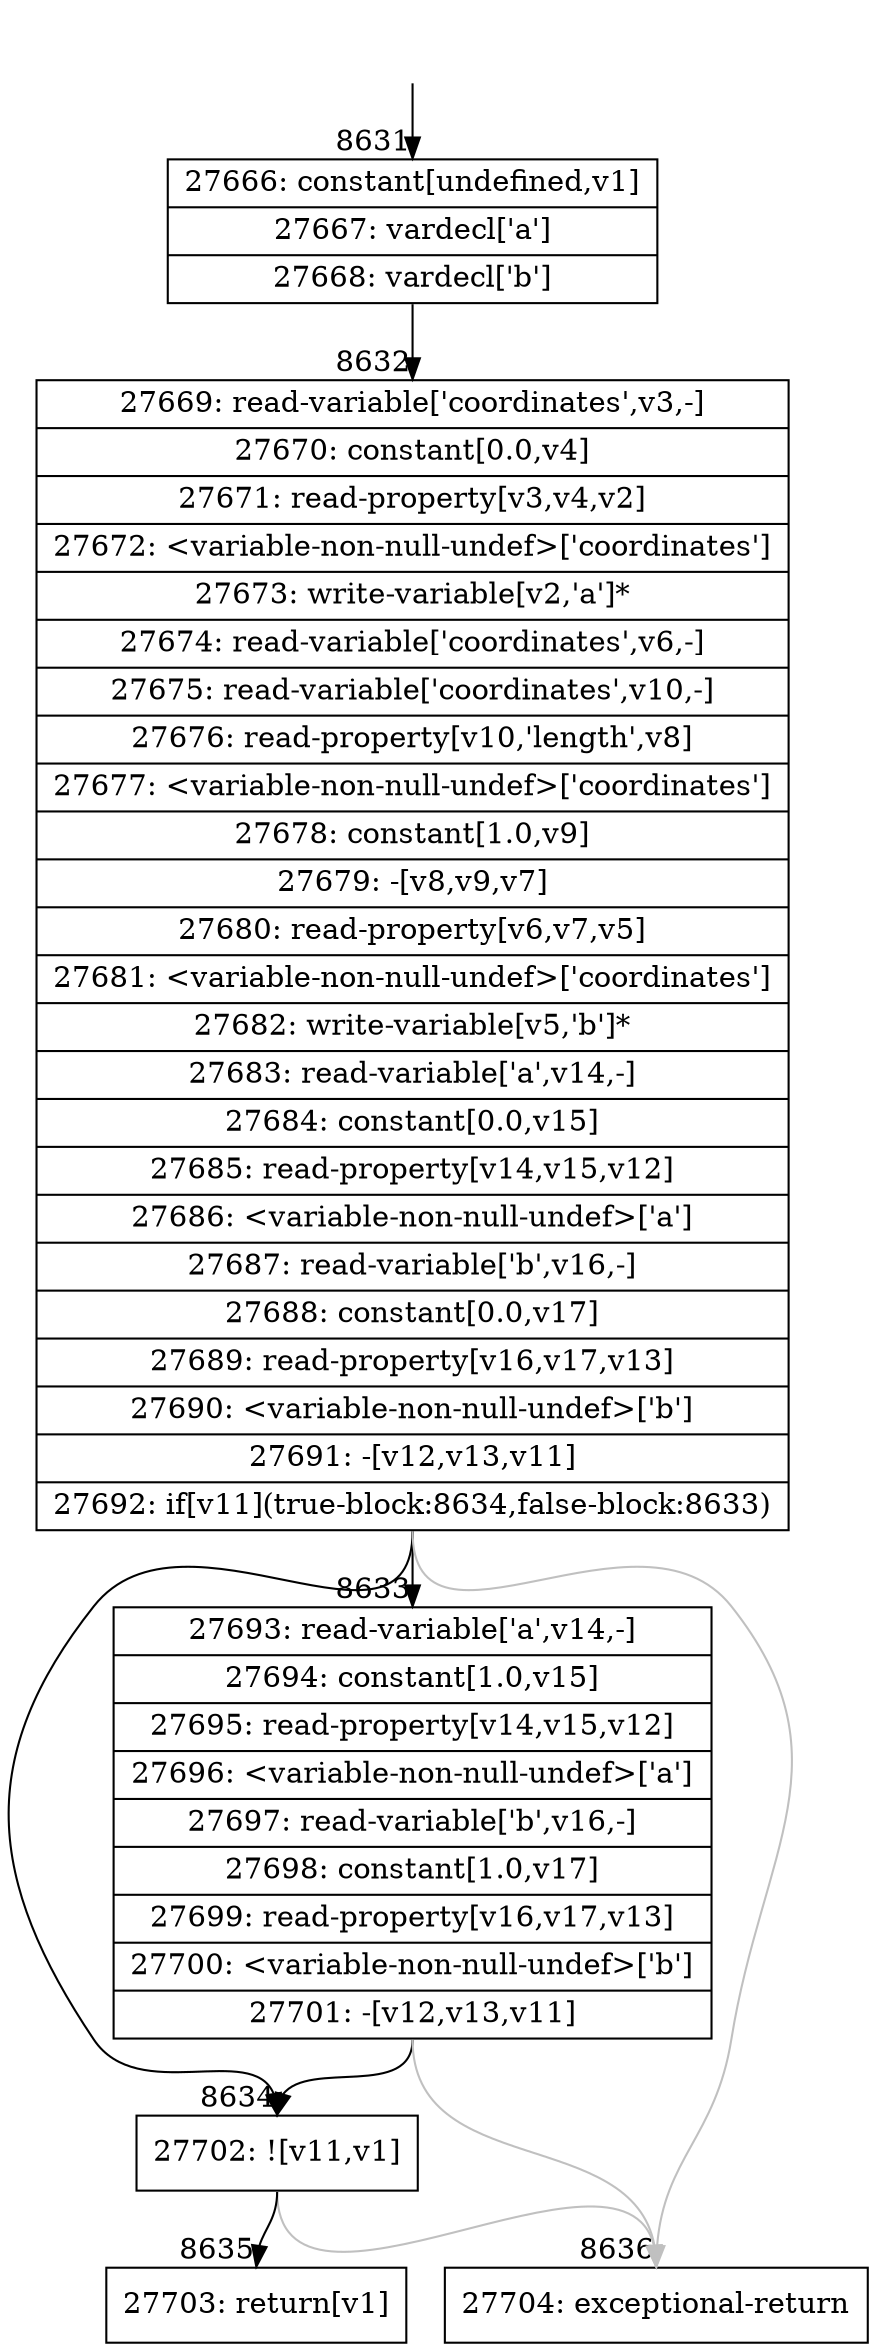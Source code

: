 digraph {
rankdir="TD"
BB_entry820[shape=none,label=""];
BB_entry820 -> BB8631 [tailport=s, headport=n, headlabel="    8631"]
BB8631 [shape=record label="{27666: constant[undefined,v1]|27667: vardecl['a']|27668: vardecl['b']}" ] 
BB8631 -> BB8632 [tailport=s, headport=n, headlabel="      8632"]
BB8632 [shape=record label="{27669: read-variable['coordinates',v3,-]|27670: constant[0.0,v4]|27671: read-property[v3,v4,v2]|27672: \<variable-non-null-undef\>['coordinates']|27673: write-variable[v2,'a']*|27674: read-variable['coordinates',v6,-]|27675: read-variable['coordinates',v10,-]|27676: read-property[v10,'length',v8]|27677: \<variable-non-null-undef\>['coordinates']|27678: constant[1.0,v9]|27679: -[v8,v9,v7]|27680: read-property[v6,v7,v5]|27681: \<variable-non-null-undef\>['coordinates']|27682: write-variable[v5,'b']*|27683: read-variable['a',v14,-]|27684: constant[0.0,v15]|27685: read-property[v14,v15,v12]|27686: \<variable-non-null-undef\>['a']|27687: read-variable['b',v16,-]|27688: constant[0.0,v17]|27689: read-property[v16,v17,v13]|27690: \<variable-non-null-undef\>['b']|27691: -[v12,v13,v11]|27692: if[v11](true-block:8634,false-block:8633)}" ] 
BB8632 -> BB8634 [tailport=s, headport=n, headlabel="      8634"]
BB8632 -> BB8633 [tailport=s, headport=n, headlabel="      8633"]
BB8632 -> BB8636 [tailport=s, headport=n, color=gray, headlabel="      8636"]
BB8633 [shape=record label="{27693: read-variable['a',v14,-]|27694: constant[1.0,v15]|27695: read-property[v14,v15,v12]|27696: \<variable-non-null-undef\>['a']|27697: read-variable['b',v16,-]|27698: constant[1.0,v17]|27699: read-property[v16,v17,v13]|27700: \<variable-non-null-undef\>['b']|27701: -[v12,v13,v11]}" ] 
BB8633 -> BB8634 [tailport=s, headport=n]
BB8633 -> BB8636 [tailport=s, headport=n, color=gray]
BB8634 [shape=record label="{27702: ![v11,v1]}" ] 
BB8634 -> BB8635 [tailport=s, headport=n, headlabel="      8635"]
BB8634 -> BB8636 [tailport=s, headport=n, color=gray]
BB8635 [shape=record label="{27703: return[v1]}" ] 
BB8636 [shape=record label="{27704: exceptional-return}" ] 
//#$~ 4893
}
